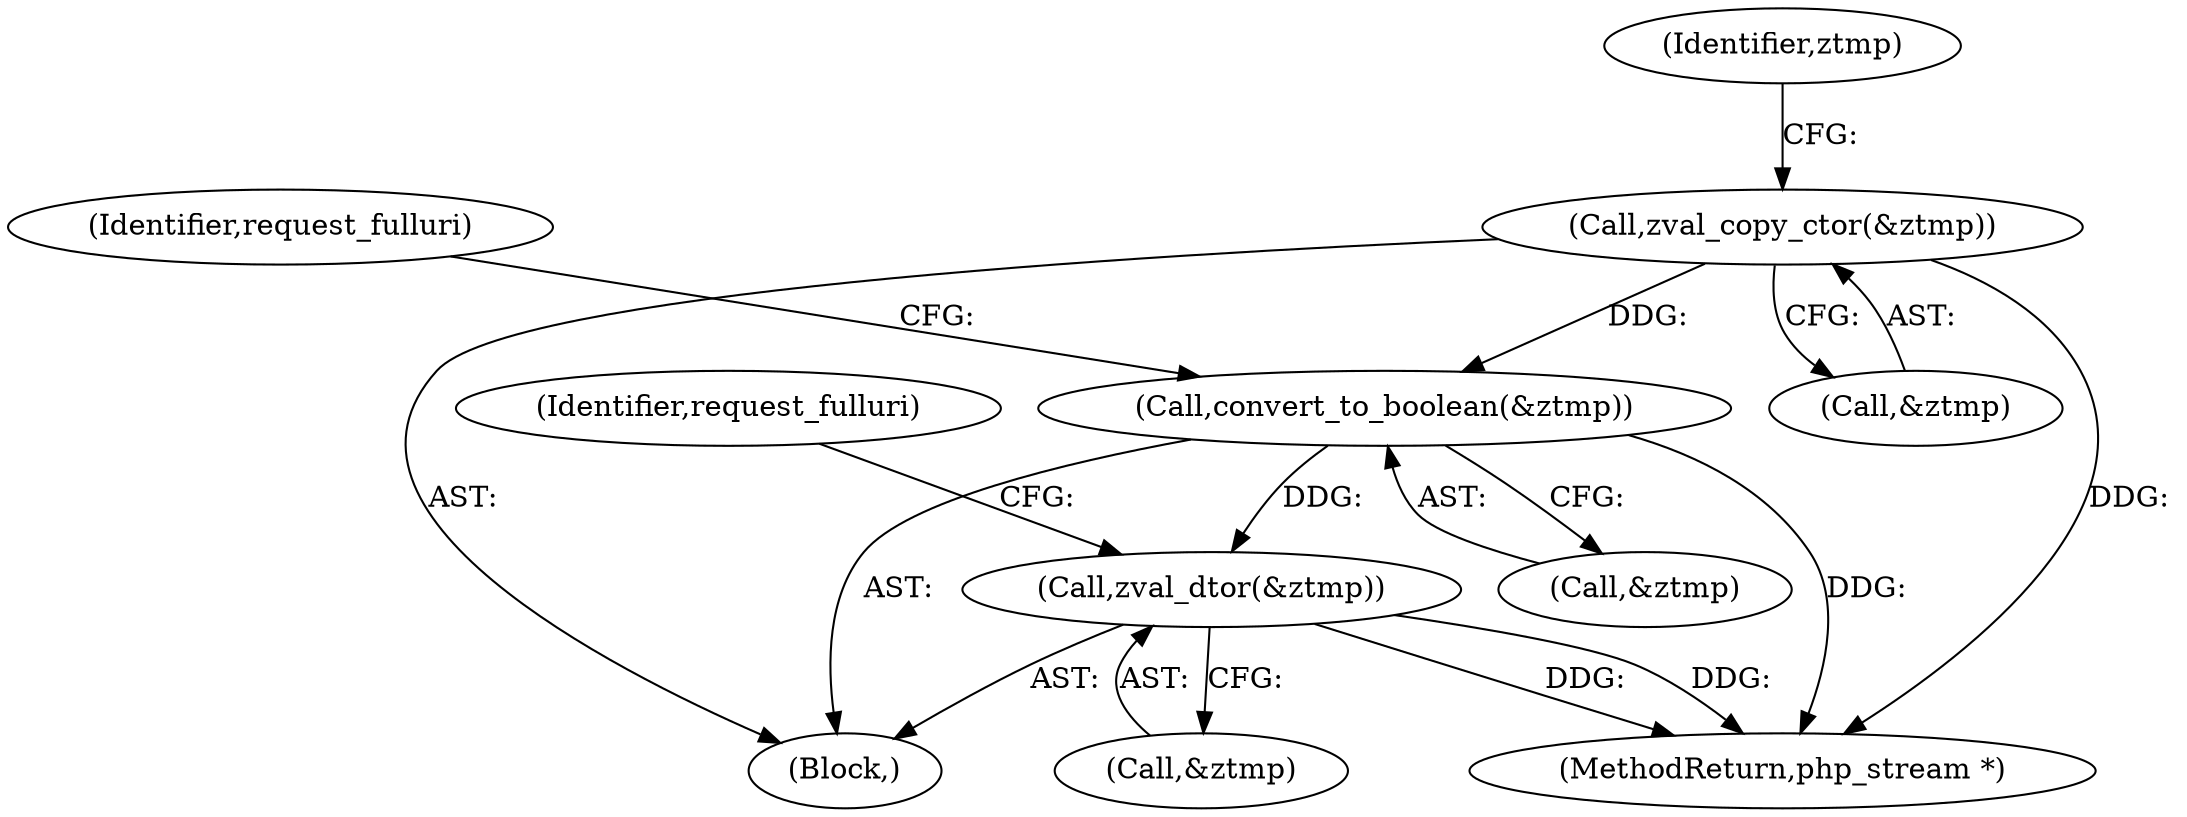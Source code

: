 digraph "0_php-src_523f230c831d7b33353203fa34aee4e92ac12bba@API" {
"1001295" [label="(Call,zval_copy_ctor(&ztmp))"];
"1001298" [label="(Call,convert_to_boolean(&ztmp))"];
"1001308" [label="(Call,zval_dtor(&ztmp))"];
"1001295" [label="(Call,zval_copy_ctor(&ztmp))"];
"1001296" [label="(Call,&ztmp)"];
"1001298" [label="(Call,convert_to_boolean(&ztmp))"];
"1003233" [label="(MethodReturn,php_stream *)"];
"1001309" [label="(Call,&ztmp)"];
"1001302" [label="(Identifier,request_fulluri)"];
"1001300" [label="(Identifier,ztmp)"];
"1001299" [label="(Call,&ztmp)"];
"1001308" [label="(Call,zval_dtor(&ztmp))"];
"1001288" [label="(Block,)"];
"1001312" [label="(Identifier,request_fulluri)"];
"1001295" -> "1001288"  [label="AST: "];
"1001295" -> "1001296"  [label="CFG: "];
"1001296" -> "1001295"  [label="AST: "];
"1001300" -> "1001295"  [label="CFG: "];
"1001295" -> "1003233"  [label="DDG: "];
"1001295" -> "1001298"  [label="DDG: "];
"1001298" -> "1001288"  [label="AST: "];
"1001298" -> "1001299"  [label="CFG: "];
"1001299" -> "1001298"  [label="AST: "];
"1001302" -> "1001298"  [label="CFG: "];
"1001298" -> "1003233"  [label="DDG: "];
"1001298" -> "1001308"  [label="DDG: "];
"1001308" -> "1001288"  [label="AST: "];
"1001308" -> "1001309"  [label="CFG: "];
"1001309" -> "1001308"  [label="AST: "];
"1001312" -> "1001308"  [label="CFG: "];
"1001308" -> "1003233"  [label="DDG: "];
"1001308" -> "1003233"  [label="DDG: "];
}
